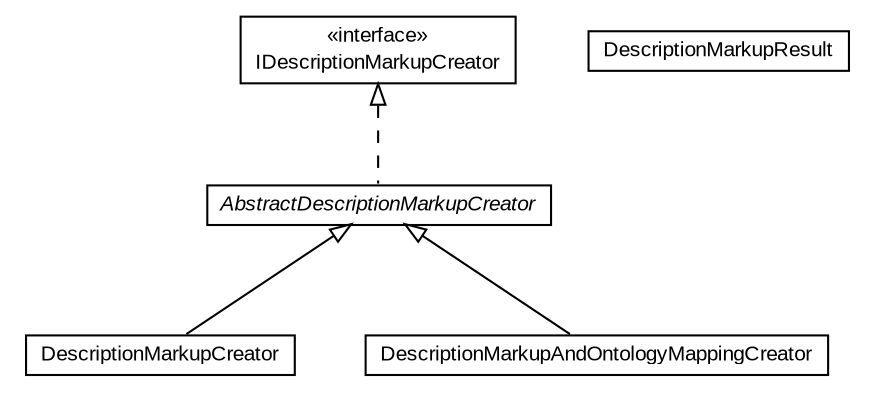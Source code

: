 #!/usr/local/bin/dot
#
# Class diagram 
# Generated by UMLGraph version R5_6-24-gf6e263 (http://www.umlgraph.org/)
#

digraph G {
	edge [fontname="arial",fontsize=10,labelfontname="arial",labelfontsize=10];
	node [fontname="arial",fontsize=10,shape=plaintext];
	nodesep=0.25;
	ranksep=0.5;
	// edu.arizona.biosemantics.semanticmarkup.markupelement.description.markup.IDescriptionMarkupCreator
	c14497 [label=<<table title="edu.arizona.biosemantics.semanticmarkup.markupelement.description.markup.IDescriptionMarkupCreator" border="0" cellborder="1" cellspacing="0" cellpadding="2" port="p" href="./IDescriptionMarkupCreator.html">
		<tr><td><table border="0" cellspacing="0" cellpadding="1">
<tr><td align="center" balign="center"> &#171;interface&#187; </td></tr>
<tr><td align="center" balign="center"> IDescriptionMarkupCreator </td></tr>
		</table></td></tr>
		</table>>, URL="./IDescriptionMarkupCreator.html", fontname="arial", fontcolor="black", fontsize=10.0];
	// edu.arizona.biosemantics.semanticmarkup.markupelement.description.markup.DescriptionMarkupResult
	c14498 [label=<<table title="edu.arizona.biosemantics.semanticmarkup.markupelement.description.markup.DescriptionMarkupResult" border="0" cellborder="1" cellspacing="0" cellpadding="2" port="p" href="./DescriptionMarkupResult.html">
		<tr><td><table border="0" cellspacing="0" cellpadding="1">
<tr><td align="center" balign="center"> DescriptionMarkupResult </td></tr>
		</table></td></tr>
		</table>>, URL="./DescriptionMarkupResult.html", fontname="arial", fontcolor="black", fontsize=10.0];
	// edu.arizona.biosemantics.semanticmarkup.markupelement.description.markup.DescriptionMarkupCreator
	c14499 [label=<<table title="edu.arizona.biosemantics.semanticmarkup.markupelement.description.markup.DescriptionMarkupCreator" border="0" cellborder="1" cellspacing="0" cellpadding="2" port="p" href="./DescriptionMarkupCreator.html">
		<tr><td><table border="0" cellspacing="0" cellpadding="1">
<tr><td align="center" balign="center"> DescriptionMarkupCreator </td></tr>
		</table></td></tr>
		</table>>, URL="./DescriptionMarkupCreator.html", fontname="arial", fontcolor="black", fontsize=10.0];
	// edu.arizona.biosemantics.semanticmarkup.markupelement.description.markup.DescriptionMarkupAndOntologyMappingCreator
	c14500 [label=<<table title="edu.arizona.biosemantics.semanticmarkup.markupelement.description.markup.DescriptionMarkupAndOntologyMappingCreator" border="0" cellborder="1" cellspacing="0" cellpadding="2" port="p" href="./DescriptionMarkupAndOntologyMappingCreator.html">
		<tr><td><table border="0" cellspacing="0" cellpadding="1">
<tr><td align="center" balign="center"> DescriptionMarkupAndOntologyMappingCreator </td></tr>
		</table></td></tr>
		</table>>, URL="./DescriptionMarkupAndOntologyMappingCreator.html", fontname="arial", fontcolor="black", fontsize=10.0];
	// edu.arizona.biosemantics.semanticmarkup.markupelement.description.markup.AbstractDescriptionMarkupCreator
	c14501 [label=<<table title="edu.arizona.biosemantics.semanticmarkup.markupelement.description.markup.AbstractDescriptionMarkupCreator" border="0" cellborder="1" cellspacing="0" cellpadding="2" port="p" href="./AbstractDescriptionMarkupCreator.html">
		<tr><td><table border="0" cellspacing="0" cellpadding="1">
<tr><td align="center" balign="center"><font face="arial italic"> AbstractDescriptionMarkupCreator </font></td></tr>
		</table></td></tr>
		</table>>, URL="./AbstractDescriptionMarkupCreator.html", fontname="arial", fontcolor="black", fontsize=10.0];
	//edu.arizona.biosemantics.semanticmarkup.markupelement.description.markup.DescriptionMarkupCreator extends edu.arizona.biosemantics.semanticmarkup.markupelement.description.markup.AbstractDescriptionMarkupCreator
	c14501:p -> c14499:p [dir=back,arrowtail=empty];
	//edu.arizona.biosemantics.semanticmarkup.markupelement.description.markup.DescriptionMarkupAndOntologyMappingCreator extends edu.arizona.biosemantics.semanticmarkup.markupelement.description.markup.AbstractDescriptionMarkupCreator
	c14501:p -> c14500:p [dir=back,arrowtail=empty];
	//edu.arizona.biosemantics.semanticmarkup.markupelement.description.markup.AbstractDescriptionMarkupCreator implements edu.arizona.biosemantics.semanticmarkup.markupelement.description.markup.IDescriptionMarkupCreator
	c14497:p -> c14501:p [dir=back,arrowtail=empty,style=dashed];
}

